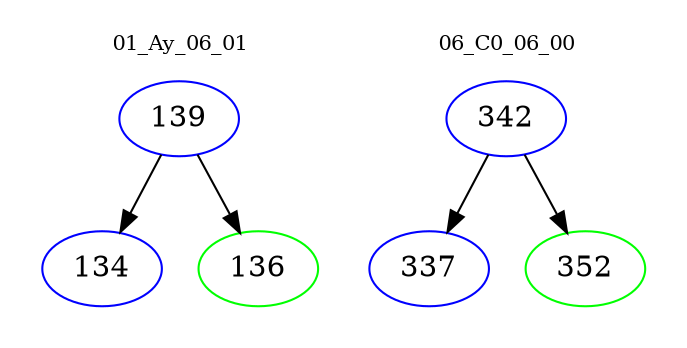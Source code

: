 digraph{
subgraph cluster_0 {
color = white
label = "01_Ay_06_01";
fontsize=10;
T0_139 [label="139", color="blue"]
T0_139 -> T0_134 [color="black"]
T0_134 [label="134", color="blue"]
T0_139 -> T0_136 [color="black"]
T0_136 [label="136", color="green"]
}
subgraph cluster_1 {
color = white
label = "06_C0_06_00";
fontsize=10;
T1_342 [label="342", color="blue"]
T1_342 -> T1_337 [color="black"]
T1_337 [label="337", color="blue"]
T1_342 -> T1_352 [color="black"]
T1_352 [label="352", color="green"]
}
}
